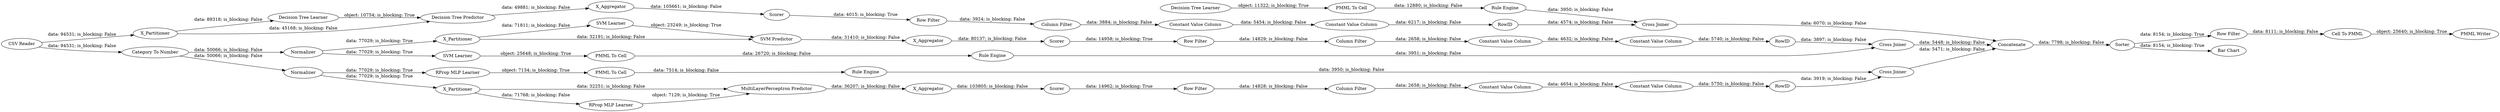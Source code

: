digraph {
	"7358639778355708988_22" [label="PMML To Cell"]
	"-530610982022288465_292" [label="Constant Value Column"]
	"-217053761144561707_32" [label="MultiLayerPerceptron Predictor"]
	"-530610982022288465_293" [label=RowID]
	"-530610982022288465_290" [label="Constant Value Column"]
	"-217053761144561707_38" [label="Cross Joiner"]
	"-2113579438830102999_2" [label=X_Partitioner]
	"7067892725641877149_7" [label=X_Aggregator]
	"807087254671613932_53" [label="Row Filter"]
	"7067892725641877149_31" [label="Decision Tree Learner"]
	"-2113579438830102999_7" [label=X_Aggregator]
	"4362455083501596027_290" [label="Constant Value Column"]
	"807087254671613932_54" [label="Cell To PMML"]
	"-2113579438830102999_40" [label=Normalizer]
	"7067892725641877149_28" [label="PMML To Cell"]
	"-217053761144561707_7" [label=X_Aggregator]
	"-217053761144561707_39" [label=Normalizer]
	"4362455083501596027_293" [label=RowID]
	"7067892725641877149_32" [label="Decision Tree Predictor"]
	"3645563610615729247_9" [label="Row Filter"]
	"-2113579438830102999_41" [label=Scorer]
	"7067892725641877149_38" [label="Cross Joiner"]
	"7358639778355708988_35" [label="RProp MLP Learner"]
	"-2113579438830102999_39" [label="Cross Joiner"]
	"7067892725641877149_2" [label=X_Partitioner]
	"7067892725641877149_34" [label="Rule Engine"]
	"7067892725641877149_33" [label="Decision Tree Learner"]
	"807087254671613932_63" [label="PMML Writer"]
	"-530610982022288465_294" [label="Column Filter"]
	"-217053761144561707_31" [label="RProp MLP Learner"]
	"-530610982022288465_9" [label="Row Filter"]
	"3645563610615729247_292" [label="Constant Value Column"]
	"-217053761144561707_40" [label=Scorer]
	"-6911215274058429124_34" [label="PMML To Cell"]
	"807087254671613932_64" [label=Concatenate]
	"4362455083501596027_292" [label="Constant Value Column"]
	"-217053761144561707_2" [label=X_Partitioner]
	"807087254671613932_58" [label="Category To Number"]
	"3645563610615729247_293" [label=RowID]
	"4362455083501596027_294" [label="Column Filter"]
	"7067892725641877149_39" [label=Scorer]
	"3645563610615729247_294" [label="Column Filter"]
	"-6911215274058429124_35" [label="Rule Engine"]
	"7358639778355708988_34" [label="Rule Engine"]
	"4362455083501596027_9" [label="Row Filter"]
	"-2113579438830102999_31" [label="SVM Learner"]
	"-2113579438830102999_32" [label="SVM Predictor"]
	"-6911215274058429124_33" [label="SVM Learner"]
	"3645563610615729247_290" [label="Constant Value Column"]
	"807087254671613932_52" [label=Sorter]
	"807087254671613932_59" [label="Bar Chart"]
	"807087254671613932_60" [label="CSV Reader"]
	"4362455083501596027_293" -> "-2113579438830102999_39" [label="data: 3897; is_blocking: False"]
	"7358639778355708988_34" -> "-217053761144561707_38" [label="data: 3950; is_blocking: False"]
	"4362455083501596027_292" -> "4362455083501596027_293" [label="data: 5740; is_blocking: False"]
	"-2113579438830102999_7" -> "-2113579438830102999_41" [label="data: 80137; is_blocking: False"]
	"-2113579438830102999_2" -> "-2113579438830102999_32" [label="data: 32191; is_blocking: False"]
	"7067892725641877149_39" -> "3645563610615729247_9" [label="data: 4015; is_blocking: True"]
	"807087254671613932_58" -> "-217053761144561707_39" [label="data: 50066; is_blocking: False"]
	"-217053761144561707_39" -> "7358639778355708988_35" [label="data: 77029; is_blocking: True"]
	"-530610982022288465_294" -> "-530610982022288465_290" [label="data: 2658; is_blocking: False"]
	"4362455083501596027_290" -> "4362455083501596027_292" [label="data: 4632; is_blocking: False"]
	"-530610982022288465_293" -> "-217053761144561707_38" [label="data: 3919; is_blocking: False"]
	"-217053761144561707_7" -> "-217053761144561707_40" [label="data: 103805; is_blocking: False"]
	"3645563610615729247_292" -> "3645563610615729247_293" [label="data: 6217; is_blocking: False"]
	"-2113579438830102999_40" -> "-2113579438830102999_2" [label="data: 77029; is_blocking: True"]
	"-217053761144561707_32" -> "-217053761144561707_7" [label="data: 36207; is_blocking: False"]
	"-217053761144561707_39" -> "-217053761144561707_2" [label="data: 77029; is_blocking: True"]
	"807087254671613932_60" -> "7067892725641877149_2" [label="data: 94531; is_blocking: False"]
	"807087254671613932_52" -> "807087254671613932_53" [label="data: 8154; is_blocking: True"]
	"807087254671613932_58" -> "-2113579438830102999_40" [label="data: 50066; is_blocking: False"]
	"-217053761144561707_40" -> "-530610982022288465_9" [label="data: 14962; is_blocking: True"]
	"3645563610615729247_9" -> "3645563610615729247_294" [label="data: 3924; is_blocking: False"]
	"7067892725641877149_33" -> "7067892725641877149_28" [label="object: 11322; is_blocking: True"]
	"3645563610615729247_290" -> "3645563610615729247_292" [label="data: 5454; is_blocking: False"]
	"7067892725641877149_28" -> "7067892725641877149_34" [label="data: 12880; is_blocking: False"]
	"7067892725641877149_31" -> "7067892725641877149_32" [label="object: 10754; is_blocking: True"]
	"807087254671613932_52" -> "807087254671613932_59" [label="data: 8154; is_blocking: True"]
	"4362455083501596027_9" -> "4362455083501596027_294" [label="data: 14829; is_blocking: False"]
	"-2113579438830102999_41" -> "4362455083501596027_9" [label="data: 14958; is_blocking: True"]
	"-6911215274058429124_35" -> "-2113579438830102999_39" [label="data: 3951; is_blocking: False"]
	"-2113579438830102999_32" -> "-2113579438830102999_7" [label="data: 31410; is_blocking: False"]
	"7067892725641877149_2" -> "7067892725641877149_32" [label="data: 45168; is_blocking: False"]
	"3645563610615729247_293" -> "7067892725641877149_38" [label="data: 4574; is_blocking: False"]
	"3645563610615729247_294" -> "3645563610615729247_290" [label="data: 3884; is_blocking: False"]
	"-217053761144561707_31" -> "-217053761144561707_32" [label="object: 7129; is_blocking: True"]
	"-217053761144561707_38" -> "807087254671613932_64" [label="data: 5471; is_blocking: False"]
	"-530610982022288465_9" -> "-530610982022288465_294" [label="data: 14828; is_blocking: False"]
	"-6911215274058429124_33" -> "-6911215274058429124_34" [label="object: 25648; is_blocking: True"]
	"7067892725641877149_7" -> "7067892725641877149_39" [label="data: 105661; is_blocking: False"]
	"7067892725641877149_32" -> "7067892725641877149_7" [label="data: 49881; is_blocking: False"]
	"807087254671613932_54" -> "807087254671613932_63" [label="object: 25640; is_blocking: True"]
	"-2113579438830102999_39" -> "807087254671613932_64" [label="data: 5448; is_blocking: False"]
	"7067892725641877149_38" -> "807087254671613932_64" [label="data: 6070; is_blocking: False"]
	"7358639778355708988_22" -> "7358639778355708988_34" [label="data: 7514; is_blocking: False"]
	"807087254671613932_53" -> "807087254671613932_54" [label="data: 8111; is_blocking: False"]
	"807087254671613932_60" -> "807087254671613932_58" [label="data: 94531; is_blocking: False"]
	"7358639778355708988_35" -> "7358639778355708988_22" [label="object: 7134; is_blocking: True"]
	"807087254671613932_64" -> "807087254671613932_52" [label="data: 7798; is_blocking: False"]
	"-6911215274058429124_34" -> "-6911215274058429124_35" [label="data: 26720; is_blocking: False"]
	"4362455083501596027_294" -> "4362455083501596027_290" [label="data: 2658; is_blocking: False"]
	"-217053761144561707_2" -> "-217053761144561707_31" [label="data: 71768; is_blocking: False"]
	"7067892725641877149_34" -> "7067892725641877149_38" [label="data: 3950; is_blocking: False"]
	"-530610982022288465_290" -> "-530610982022288465_292" [label="data: 4654; is_blocking: False"]
	"7067892725641877149_2" -> "7067892725641877149_31" [label="data: 89318; is_blocking: False"]
	"-530610982022288465_292" -> "-530610982022288465_293" [label="data: 5750; is_blocking: False"]
	"-2113579438830102999_40" -> "-6911215274058429124_33" [label="data: 77029; is_blocking: True"]
	"-217053761144561707_2" -> "-217053761144561707_32" [label="data: 32251; is_blocking: False"]
	"-2113579438830102999_31" -> "-2113579438830102999_32" [label="object: 23249; is_blocking: True"]
	"-2113579438830102999_2" -> "-2113579438830102999_31" [label="data: 71811; is_blocking: False"]
	rankdir=LR
}
